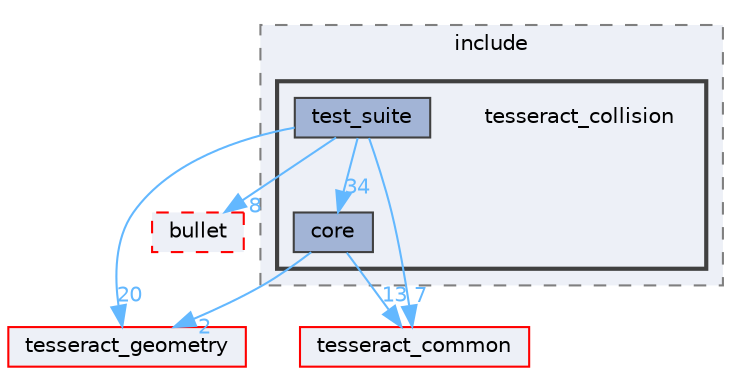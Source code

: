 digraph "tesseract_collision/core/include/tesseract_collision"
{
 // LATEX_PDF_SIZE
  bgcolor="transparent";
  edge [fontname=Helvetica,fontsize=10,labelfontname=Helvetica,labelfontsize=10];
  node [fontname=Helvetica,fontsize=10,shape=box,height=0.2,width=0.4];
  compound=true
  subgraph clusterdir_007a2f6eaef0ea6a19261d8a4af072d5 {
    graph [ bgcolor="#edf0f7", pencolor="grey50", label="include", fontname=Helvetica,fontsize=10 style="filled,dashed", URL="dir_007a2f6eaef0ea6a19261d8a4af072d5.html",tooltip=""]
  subgraph clusterdir_ebd7ad58b71804df4d9732c8b4339ba1 {
    graph [ bgcolor="#edf0f7", pencolor="grey25", label="", fontname=Helvetica,fontsize=10 style="filled,bold", URL="dir_ebd7ad58b71804df4d9732c8b4339ba1.html",tooltip=""]
    dir_ebd7ad58b71804df4d9732c8b4339ba1 [shape=plaintext, label="tesseract_collision"];
  dir_3adf51a14cfd4c8a4082b493e4d6dc5e [label="core", fillcolor="#a2b4d6", color="grey25", style="filled", URL="dir_3adf51a14cfd4c8a4082b493e4d6dc5e.html",tooltip=""];
  dir_acd4d1ecc06b6e5dea4bd6aad4d28e59 [label="test_suite", fillcolor="#a2b4d6", color="grey25", style="filled", URL="dir_acd4d1ecc06b6e5dea4bd6aad4d28e59.html",tooltip=""];
  }
  }
  dir_06345f2e0a93a8c3d7765a82cd4266e2 [label="bullet", fillcolor="#edf0f7", color="red", style="filled,dashed", URL="dir_06345f2e0a93a8c3d7765a82cd4266e2.html",tooltip=""];
  dir_48d618810f42ebb74ce6e28217206bba [label="tesseract_geometry", fillcolor="#edf0f7", color="red", style="filled", URL="dir_48d618810f42ebb74ce6e28217206bba.html",tooltip=""];
  dir_8430b83f3af685b4c96d298a32e9aa37 [label="tesseract_common", fillcolor="#edf0f7", color="red", style="filled", URL="dir_8430b83f3af685b4c96d298a32e9aa37.html",tooltip=""];
  dir_3adf51a14cfd4c8a4082b493e4d6dc5e->dir_48d618810f42ebb74ce6e28217206bba [headlabel="2", labeldistance=1.5 headhref="dir_000008_000079.html" color="steelblue1" fontcolor="steelblue1"];
  dir_3adf51a14cfd4c8a4082b493e4d6dc5e->dir_8430b83f3af685b4c96d298a32e9aa37 [headlabel="13", labeldistance=1.5 headhref="dir_000008_000075.html" color="steelblue1" fontcolor="steelblue1"];
  dir_acd4d1ecc06b6e5dea4bd6aad4d28e59->dir_06345f2e0a93a8c3d7765a82cd4266e2 [headlabel="8", labeldistance=1.5 headhref="dir_000110_000003.html" color="steelblue1" fontcolor="steelblue1"];
  dir_acd4d1ecc06b6e5dea4bd6aad4d28e59->dir_3adf51a14cfd4c8a4082b493e4d6dc5e [headlabel="34", labeldistance=1.5 headhref="dir_000110_000008.html" color="steelblue1" fontcolor="steelblue1"];
  dir_acd4d1ecc06b6e5dea4bd6aad4d28e59->dir_48d618810f42ebb74ce6e28217206bba [headlabel="20", labeldistance=1.5 headhref="dir_000110_000079.html" color="steelblue1" fontcolor="steelblue1"];
  dir_acd4d1ecc06b6e5dea4bd6aad4d28e59->dir_8430b83f3af685b4c96d298a32e9aa37 [headlabel="7", labeldistance=1.5 headhref="dir_000110_000075.html" color="steelblue1" fontcolor="steelblue1"];
}
